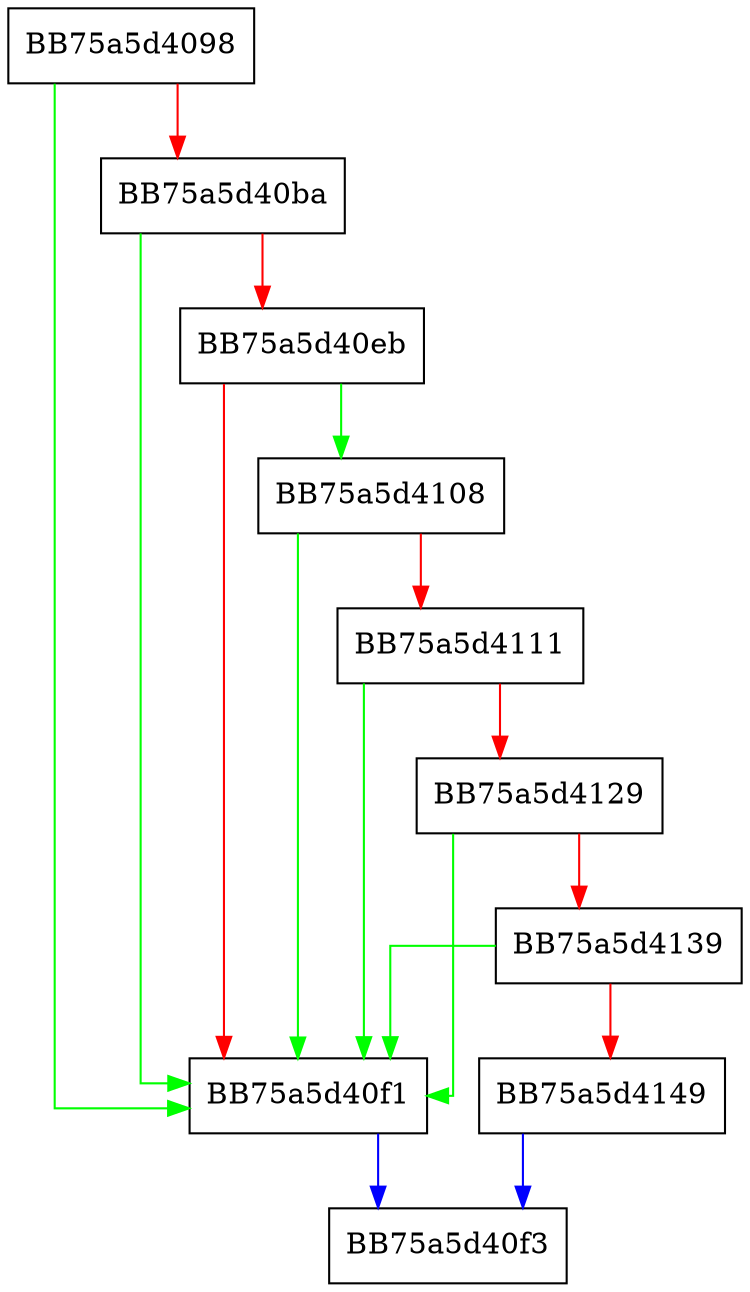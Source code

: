 digraph check_loop_events {
  node [shape="box"];
  graph [splines=ortho];
  BB75a5d4098 -> BB75a5d40f1 [color="green"];
  BB75a5d4098 -> BB75a5d40ba [color="red"];
  BB75a5d40ba -> BB75a5d40f1 [color="green"];
  BB75a5d40ba -> BB75a5d40eb [color="red"];
  BB75a5d40eb -> BB75a5d4108 [color="green"];
  BB75a5d40eb -> BB75a5d40f1 [color="red"];
  BB75a5d40f1 -> BB75a5d40f3 [color="blue"];
  BB75a5d4108 -> BB75a5d40f1 [color="green"];
  BB75a5d4108 -> BB75a5d4111 [color="red"];
  BB75a5d4111 -> BB75a5d40f1 [color="green"];
  BB75a5d4111 -> BB75a5d4129 [color="red"];
  BB75a5d4129 -> BB75a5d40f1 [color="green"];
  BB75a5d4129 -> BB75a5d4139 [color="red"];
  BB75a5d4139 -> BB75a5d40f1 [color="green"];
  BB75a5d4139 -> BB75a5d4149 [color="red"];
  BB75a5d4149 -> BB75a5d40f3 [color="blue"];
}
